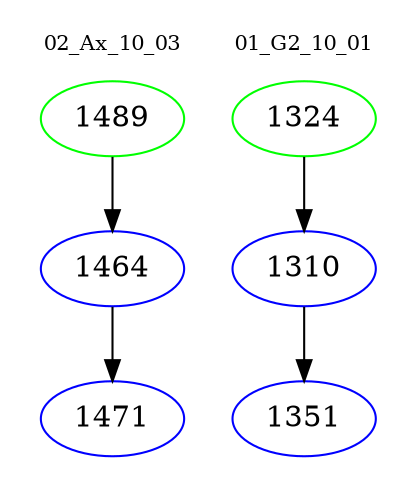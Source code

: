 digraph{
subgraph cluster_0 {
color = white
label = "02_Ax_10_03";
fontsize=10;
T0_1489 [label="1489", color="green"]
T0_1489 -> T0_1464 [color="black"]
T0_1464 [label="1464", color="blue"]
T0_1464 -> T0_1471 [color="black"]
T0_1471 [label="1471", color="blue"]
}
subgraph cluster_1 {
color = white
label = "01_G2_10_01";
fontsize=10;
T1_1324 [label="1324", color="green"]
T1_1324 -> T1_1310 [color="black"]
T1_1310 [label="1310", color="blue"]
T1_1310 -> T1_1351 [color="black"]
T1_1351 [label="1351", color="blue"]
}
}
